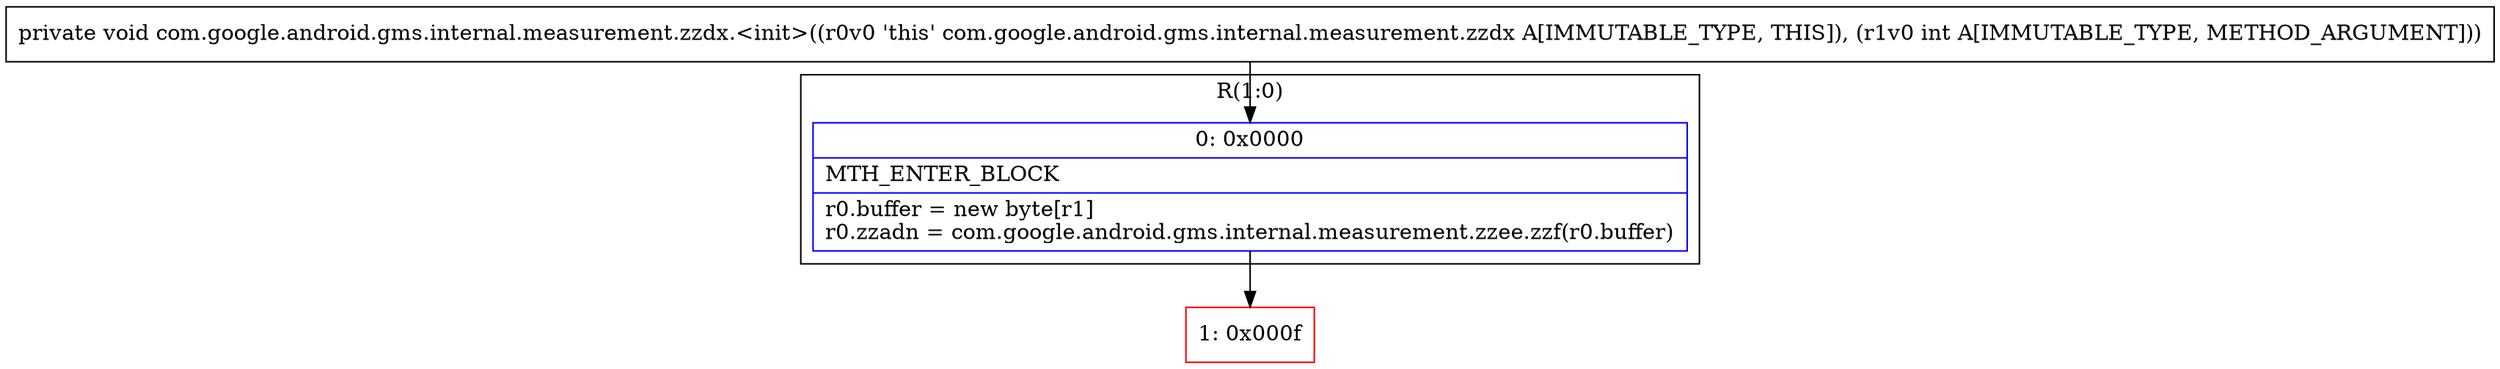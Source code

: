 digraph "CFG forcom.google.android.gms.internal.measurement.zzdx.\<init\>(I)V" {
subgraph cluster_Region_1726663100 {
label = "R(1:0)";
node [shape=record,color=blue];
Node_0 [shape=record,label="{0\:\ 0x0000|MTH_ENTER_BLOCK\l|r0.buffer = new byte[r1]\lr0.zzadn = com.google.android.gms.internal.measurement.zzee.zzf(r0.buffer)\l}"];
}
Node_1 [shape=record,color=red,label="{1\:\ 0x000f}"];
MethodNode[shape=record,label="{private void com.google.android.gms.internal.measurement.zzdx.\<init\>((r0v0 'this' com.google.android.gms.internal.measurement.zzdx A[IMMUTABLE_TYPE, THIS]), (r1v0 int A[IMMUTABLE_TYPE, METHOD_ARGUMENT])) }"];
MethodNode -> Node_0;
Node_0 -> Node_1;
}

